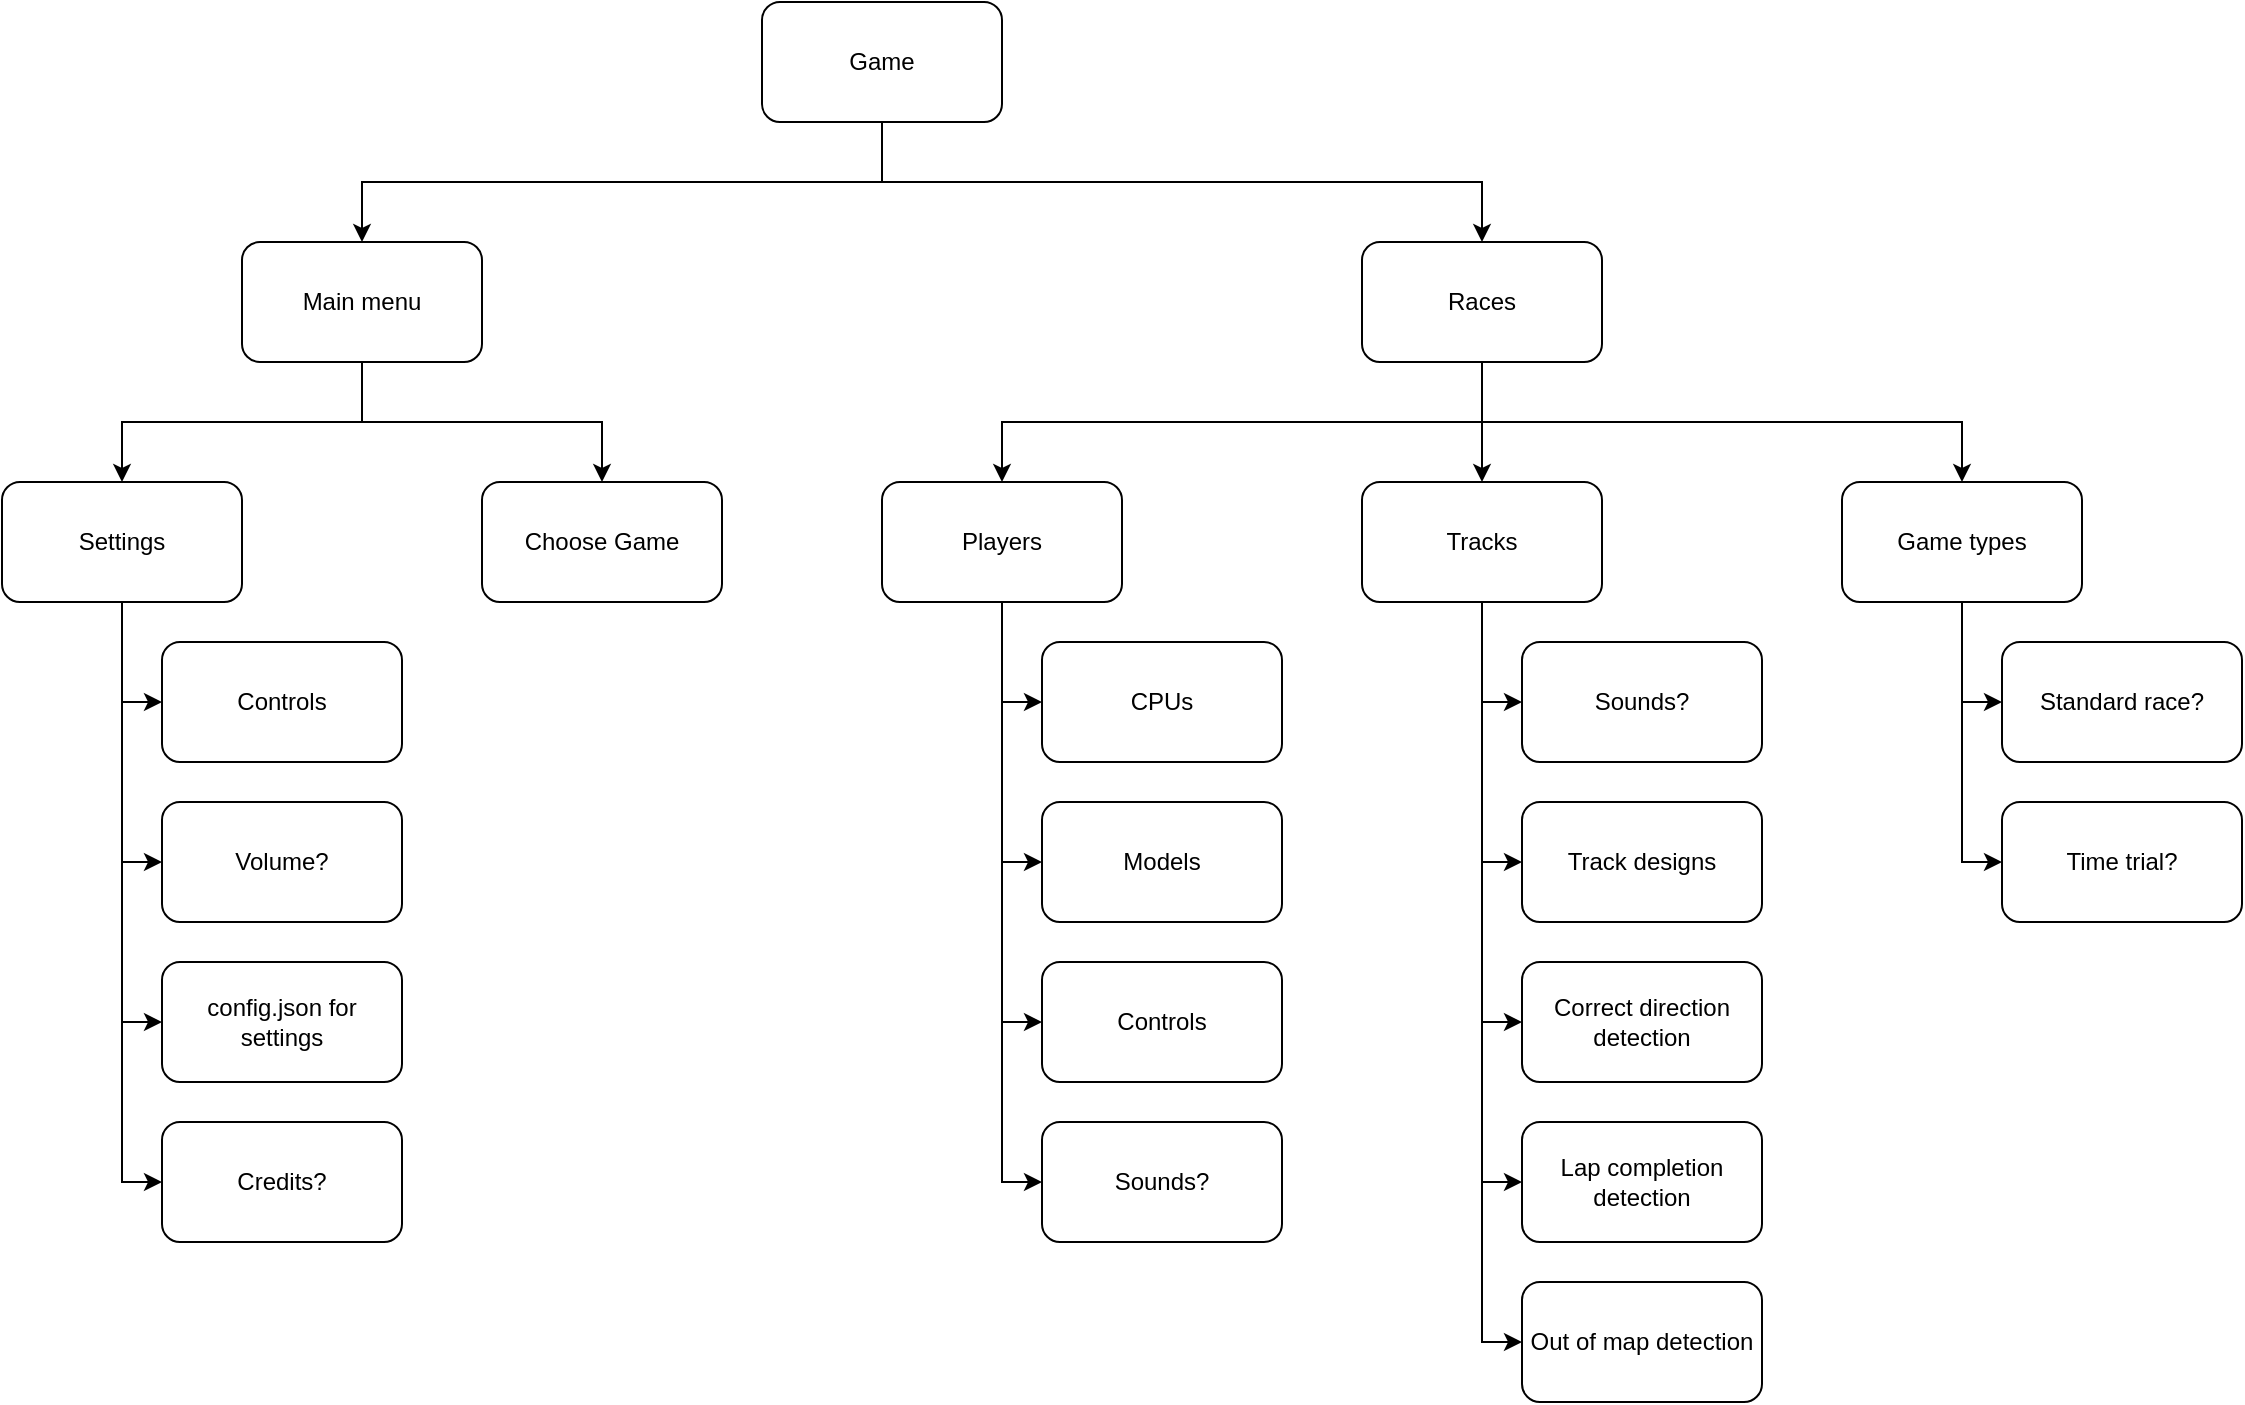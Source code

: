 <mxfile version="26.1.3">
  <diagram name="Page-1" id="E8dEKOCGTAyp-AwCP83N">
    <mxGraphModel dx="1253" dy="784" grid="1" gridSize="10" guides="1" tooltips="1" connect="1" arrows="1" fold="1" page="1" pageScale="1" pageWidth="2000" pageHeight="1100" math="0" shadow="0">
      <root>
        <mxCell id="0" />
        <mxCell id="1" parent="0" />
        <mxCell id="GNlZINtrsMvjbV6Qpo29-5" style="edgeStyle=orthogonalEdgeStyle;rounded=0;orthogonalLoop=1;jettySize=auto;html=1;exitX=0.5;exitY=1;exitDx=0;exitDy=0;entryX=0.5;entryY=0;entryDx=0;entryDy=0;" edge="1" parent="1" source="GNlZINtrsMvjbV6Qpo29-1" target="GNlZINtrsMvjbV6Qpo29-2">
          <mxGeometry relative="1" as="geometry" />
        </mxCell>
        <mxCell id="GNlZINtrsMvjbV6Qpo29-7" style="edgeStyle=orthogonalEdgeStyle;rounded=0;orthogonalLoop=1;jettySize=auto;html=1;exitX=0.5;exitY=1;exitDx=0;exitDy=0;entryX=0.5;entryY=0;entryDx=0;entryDy=0;" edge="1" parent="1" source="GNlZINtrsMvjbV6Qpo29-1" target="GNlZINtrsMvjbV6Qpo29-3">
          <mxGeometry relative="1" as="geometry" />
        </mxCell>
        <mxCell id="GNlZINtrsMvjbV6Qpo29-1" value="Game" style="rounded=1;whiteSpace=wrap;html=1;" vertex="1" parent="1">
          <mxGeometry x="740" y="40" width="120" height="60" as="geometry" />
        </mxCell>
        <mxCell id="GNlZINtrsMvjbV6Qpo29-12" style="edgeStyle=orthogonalEdgeStyle;rounded=0;orthogonalLoop=1;jettySize=auto;html=1;exitX=0.5;exitY=1;exitDx=0;exitDy=0;entryX=0.5;entryY=0;entryDx=0;entryDy=0;" edge="1" parent="1" source="GNlZINtrsMvjbV6Qpo29-2" target="GNlZINtrsMvjbV6Qpo29-8">
          <mxGeometry relative="1" as="geometry" />
        </mxCell>
        <mxCell id="GNlZINtrsMvjbV6Qpo29-36" style="edgeStyle=orthogonalEdgeStyle;rounded=0;orthogonalLoop=1;jettySize=auto;html=1;exitX=0.5;exitY=1;exitDx=0;exitDy=0;entryX=0.5;entryY=0;entryDx=0;entryDy=0;" edge="1" parent="1" source="GNlZINtrsMvjbV6Qpo29-2" target="GNlZINtrsMvjbV6Qpo29-9">
          <mxGeometry relative="1" as="geometry" />
        </mxCell>
        <mxCell id="GNlZINtrsMvjbV6Qpo29-2" value="Main menu" style="rounded=1;whiteSpace=wrap;html=1;" vertex="1" parent="1">
          <mxGeometry x="480" y="160" width="120" height="60" as="geometry" />
        </mxCell>
        <mxCell id="GNlZINtrsMvjbV6Qpo29-21" style="edgeStyle=orthogonalEdgeStyle;rounded=0;orthogonalLoop=1;jettySize=auto;html=1;exitX=0.5;exitY=1;exitDx=0;exitDy=0;entryX=0.5;entryY=0;entryDx=0;entryDy=0;" edge="1" parent="1" source="GNlZINtrsMvjbV6Qpo29-3" target="GNlZINtrsMvjbV6Qpo29-19">
          <mxGeometry relative="1" as="geometry" />
        </mxCell>
        <mxCell id="GNlZINtrsMvjbV6Qpo29-22" style="edgeStyle=orthogonalEdgeStyle;rounded=0;orthogonalLoop=1;jettySize=auto;html=1;exitX=0.5;exitY=1;exitDx=0;exitDy=0;entryX=0.5;entryY=0;entryDx=0;entryDy=0;" edge="1" parent="1" source="GNlZINtrsMvjbV6Qpo29-3" target="GNlZINtrsMvjbV6Qpo29-14">
          <mxGeometry relative="1" as="geometry" />
        </mxCell>
        <mxCell id="GNlZINtrsMvjbV6Qpo29-35" style="edgeStyle=orthogonalEdgeStyle;rounded=0;orthogonalLoop=1;jettySize=auto;html=1;exitX=0.5;exitY=1;exitDx=0;exitDy=0;entryX=0.5;entryY=0;entryDx=0;entryDy=0;" edge="1" parent="1" source="GNlZINtrsMvjbV6Qpo29-3" target="GNlZINtrsMvjbV6Qpo29-30">
          <mxGeometry relative="1" as="geometry" />
        </mxCell>
        <mxCell id="GNlZINtrsMvjbV6Qpo29-3" value="Races" style="rounded=1;whiteSpace=wrap;html=1;" vertex="1" parent="1">
          <mxGeometry x="1040" y="160" width="120" height="60" as="geometry" />
        </mxCell>
        <mxCell id="GNlZINtrsMvjbV6Qpo29-11" style="edgeStyle=orthogonalEdgeStyle;rounded=0;orthogonalLoop=1;jettySize=auto;html=1;exitX=0.5;exitY=1;exitDx=0;exitDy=0;entryX=0;entryY=0.5;entryDx=0;entryDy=0;" edge="1" parent="1" source="GNlZINtrsMvjbV6Qpo29-8" target="GNlZINtrsMvjbV6Qpo29-10">
          <mxGeometry relative="1" as="geometry" />
        </mxCell>
        <mxCell id="GNlZINtrsMvjbV6Qpo29-39" style="edgeStyle=orthogonalEdgeStyle;rounded=0;orthogonalLoop=1;jettySize=auto;html=1;exitX=0.5;exitY=1;exitDx=0;exitDy=0;entryX=0;entryY=0.5;entryDx=0;entryDy=0;" edge="1" parent="1" source="GNlZINtrsMvjbV6Qpo29-8" target="GNlZINtrsMvjbV6Qpo29-37">
          <mxGeometry relative="1" as="geometry" />
        </mxCell>
        <mxCell id="GNlZINtrsMvjbV6Qpo29-40" style="edgeStyle=orthogonalEdgeStyle;rounded=0;orthogonalLoop=1;jettySize=auto;html=1;exitX=0.5;exitY=1;exitDx=0;exitDy=0;entryX=0;entryY=0.5;entryDx=0;entryDy=0;" edge="1" parent="1" source="GNlZINtrsMvjbV6Qpo29-8" target="GNlZINtrsMvjbV6Qpo29-38">
          <mxGeometry relative="1" as="geometry" />
        </mxCell>
        <mxCell id="GNlZINtrsMvjbV6Qpo29-48" style="edgeStyle=orthogonalEdgeStyle;rounded=0;orthogonalLoop=1;jettySize=auto;html=1;exitX=0.5;exitY=1;exitDx=0;exitDy=0;entryX=0;entryY=0.5;entryDx=0;entryDy=0;" edge="1" parent="1" source="GNlZINtrsMvjbV6Qpo29-8" target="GNlZINtrsMvjbV6Qpo29-47">
          <mxGeometry relative="1" as="geometry" />
        </mxCell>
        <mxCell id="GNlZINtrsMvjbV6Qpo29-8" value="Settings" style="rounded=1;whiteSpace=wrap;html=1;" vertex="1" parent="1">
          <mxGeometry x="360" y="280" width="120" height="60" as="geometry" />
        </mxCell>
        <mxCell id="GNlZINtrsMvjbV6Qpo29-9" value="Choose Game" style="rounded=1;whiteSpace=wrap;html=1;" vertex="1" parent="1">
          <mxGeometry x="600" y="280" width="120" height="60" as="geometry" />
        </mxCell>
        <mxCell id="GNlZINtrsMvjbV6Qpo29-10" value="config.json for settings" style="rounded=1;whiteSpace=wrap;html=1;" vertex="1" parent="1">
          <mxGeometry x="440" y="520" width="120" height="60" as="geometry" />
        </mxCell>
        <mxCell id="GNlZINtrsMvjbV6Qpo29-13" value="Controls" style="rounded=1;whiteSpace=wrap;html=1;" vertex="1" parent="1">
          <mxGeometry x="880" y="520" width="120" height="60" as="geometry" />
        </mxCell>
        <mxCell id="GNlZINtrsMvjbV6Qpo29-27" style="edgeStyle=orthogonalEdgeStyle;rounded=0;orthogonalLoop=1;jettySize=auto;html=1;exitX=0.5;exitY=1;exitDx=0;exitDy=0;entryX=0;entryY=0.5;entryDx=0;entryDy=0;" edge="1" parent="1" source="GNlZINtrsMvjbV6Qpo29-14" target="GNlZINtrsMvjbV6Qpo29-20">
          <mxGeometry relative="1" as="geometry" />
        </mxCell>
        <mxCell id="GNlZINtrsMvjbV6Qpo29-29" style="edgeStyle=orthogonalEdgeStyle;rounded=0;orthogonalLoop=1;jettySize=auto;html=1;exitX=0.5;exitY=1;exitDx=0;exitDy=0;entryX=0;entryY=0.5;entryDx=0;entryDy=0;" edge="1" parent="1" source="GNlZINtrsMvjbV6Qpo29-14" target="GNlZINtrsMvjbV6Qpo29-28">
          <mxGeometry relative="1" as="geometry" />
        </mxCell>
        <mxCell id="GNlZINtrsMvjbV6Qpo29-43" style="edgeStyle=orthogonalEdgeStyle;rounded=0;orthogonalLoop=1;jettySize=auto;html=1;exitX=0.5;exitY=1;exitDx=0;exitDy=0;entryX=0;entryY=0.5;entryDx=0;entryDy=0;" edge="1" parent="1" source="GNlZINtrsMvjbV6Qpo29-14" target="GNlZINtrsMvjbV6Qpo29-42">
          <mxGeometry relative="1" as="geometry" />
        </mxCell>
        <mxCell id="GNlZINtrsMvjbV6Qpo29-44" style="edgeStyle=orthogonalEdgeStyle;rounded=0;orthogonalLoop=1;jettySize=auto;html=1;exitX=0.5;exitY=1;exitDx=0;exitDy=0;entryX=0;entryY=0.5;entryDx=0;entryDy=0;" edge="1" parent="1" source="GNlZINtrsMvjbV6Qpo29-14" target="GNlZINtrsMvjbV6Qpo29-41">
          <mxGeometry relative="1" as="geometry" />
        </mxCell>
        <mxCell id="GNlZINtrsMvjbV6Qpo29-46" style="edgeStyle=orthogonalEdgeStyle;rounded=0;orthogonalLoop=1;jettySize=auto;html=1;exitX=0.5;exitY=1;exitDx=0;exitDy=0;entryX=0;entryY=0.5;entryDx=0;entryDy=0;" edge="1" parent="1" source="GNlZINtrsMvjbV6Qpo29-14" target="GNlZINtrsMvjbV6Qpo29-45">
          <mxGeometry relative="1" as="geometry" />
        </mxCell>
        <mxCell id="GNlZINtrsMvjbV6Qpo29-14" value="Tracks" style="rounded=1;whiteSpace=wrap;html=1;" vertex="1" parent="1">
          <mxGeometry x="1040" y="280" width="120" height="60" as="geometry" />
        </mxCell>
        <mxCell id="GNlZINtrsMvjbV6Qpo29-15" value="Sounds?" style="rounded=1;whiteSpace=wrap;html=1;" vertex="1" parent="1">
          <mxGeometry x="880" y="600" width="120" height="60" as="geometry" />
        </mxCell>
        <mxCell id="GNlZINtrsMvjbV6Qpo29-16" value="Models" style="rounded=1;whiteSpace=wrap;html=1;" vertex="1" parent="1">
          <mxGeometry x="880" y="440" width="120" height="60" as="geometry" />
        </mxCell>
        <mxCell id="GNlZINtrsMvjbV6Qpo29-18" value="CPUs" style="rounded=1;whiteSpace=wrap;html=1;" vertex="1" parent="1">
          <mxGeometry x="880" y="360" width="120" height="60" as="geometry" />
        </mxCell>
        <mxCell id="GNlZINtrsMvjbV6Qpo29-23" style="edgeStyle=orthogonalEdgeStyle;rounded=0;orthogonalLoop=1;jettySize=auto;html=1;exitX=0.5;exitY=1;exitDx=0;exitDy=0;entryX=0;entryY=0.5;entryDx=0;entryDy=0;" edge="1" parent="1" source="GNlZINtrsMvjbV6Qpo29-19" target="GNlZINtrsMvjbV6Qpo29-13">
          <mxGeometry relative="1" as="geometry" />
        </mxCell>
        <mxCell id="GNlZINtrsMvjbV6Qpo29-24" style="edgeStyle=orthogonalEdgeStyle;rounded=0;orthogonalLoop=1;jettySize=auto;html=1;exitX=0.5;exitY=1;exitDx=0;exitDy=0;entryX=0;entryY=0.5;entryDx=0;entryDy=0;" edge="1" parent="1" source="GNlZINtrsMvjbV6Qpo29-19" target="GNlZINtrsMvjbV6Qpo29-16">
          <mxGeometry relative="1" as="geometry" />
        </mxCell>
        <mxCell id="GNlZINtrsMvjbV6Qpo29-25" style="edgeStyle=orthogonalEdgeStyle;rounded=0;orthogonalLoop=1;jettySize=auto;html=1;exitX=0.5;exitY=1;exitDx=0;exitDy=0;entryX=0;entryY=0.5;entryDx=0;entryDy=0;" edge="1" parent="1" source="GNlZINtrsMvjbV6Qpo29-19" target="GNlZINtrsMvjbV6Qpo29-18">
          <mxGeometry relative="1" as="geometry" />
        </mxCell>
        <mxCell id="GNlZINtrsMvjbV6Qpo29-26" style="edgeStyle=orthogonalEdgeStyle;rounded=0;orthogonalLoop=1;jettySize=auto;html=1;exitX=0.5;exitY=1;exitDx=0;exitDy=0;entryX=0;entryY=0.5;entryDx=0;entryDy=0;" edge="1" parent="1" source="GNlZINtrsMvjbV6Qpo29-19" target="GNlZINtrsMvjbV6Qpo29-15">
          <mxGeometry relative="1" as="geometry" />
        </mxCell>
        <mxCell id="GNlZINtrsMvjbV6Qpo29-19" value="Players" style="rounded=1;whiteSpace=wrap;html=1;" vertex="1" parent="1">
          <mxGeometry x="800" y="280" width="120" height="60" as="geometry" />
        </mxCell>
        <mxCell id="GNlZINtrsMvjbV6Qpo29-20" value="Track designs" style="rounded=1;whiteSpace=wrap;html=1;" vertex="1" parent="1">
          <mxGeometry x="1120" y="440" width="120" height="60" as="geometry" />
        </mxCell>
        <mxCell id="GNlZINtrsMvjbV6Qpo29-28" value="Sounds?" style="rounded=1;whiteSpace=wrap;html=1;" vertex="1" parent="1">
          <mxGeometry x="1120" y="360" width="120" height="60" as="geometry" />
        </mxCell>
        <mxCell id="GNlZINtrsMvjbV6Qpo29-33" style="edgeStyle=orthogonalEdgeStyle;rounded=0;orthogonalLoop=1;jettySize=auto;html=1;exitX=0.5;exitY=1;exitDx=0;exitDy=0;entryX=0;entryY=0.5;entryDx=0;entryDy=0;" edge="1" parent="1" source="GNlZINtrsMvjbV6Qpo29-30" target="GNlZINtrsMvjbV6Qpo29-31">
          <mxGeometry relative="1" as="geometry" />
        </mxCell>
        <mxCell id="GNlZINtrsMvjbV6Qpo29-34" style="edgeStyle=orthogonalEdgeStyle;rounded=0;orthogonalLoop=1;jettySize=auto;html=1;exitX=0.5;exitY=1;exitDx=0;exitDy=0;entryX=0;entryY=0.5;entryDx=0;entryDy=0;" edge="1" parent="1" source="GNlZINtrsMvjbV6Qpo29-30" target="GNlZINtrsMvjbV6Qpo29-32">
          <mxGeometry relative="1" as="geometry" />
        </mxCell>
        <mxCell id="GNlZINtrsMvjbV6Qpo29-30" value="Game types" style="rounded=1;whiteSpace=wrap;html=1;" vertex="1" parent="1">
          <mxGeometry x="1280" y="280" width="120" height="60" as="geometry" />
        </mxCell>
        <mxCell id="GNlZINtrsMvjbV6Qpo29-31" value="Time trial?" style="rounded=1;whiteSpace=wrap;html=1;" vertex="1" parent="1">
          <mxGeometry x="1360" y="440" width="120" height="60" as="geometry" />
        </mxCell>
        <mxCell id="GNlZINtrsMvjbV6Qpo29-32" value="Standard race?" style="rounded=1;whiteSpace=wrap;html=1;" vertex="1" parent="1">
          <mxGeometry x="1360" y="360" width="120" height="60" as="geometry" />
        </mxCell>
        <mxCell id="GNlZINtrsMvjbV6Qpo29-37" value="Volume?" style="rounded=1;whiteSpace=wrap;html=1;" vertex="1" parent="1">
          <mxGeometry x="440" y="440" width="120" height="60" as="geometry" />
        </mxCell>
        <mxCell id="GNlZINtrsMvjbV6Qpo29-38" value="Controls" style="rounded=1;whiteSpace=wrap;html=1;" vertex="1" parent="1">
          <mxGeometry x="440" y="360" width="120" height="60" as="geometry" />
        </mxCell>
        <mxCell id="GNlZINtrsMvjbV6Qpo29-41" value="Lap completion detection" style="rounded=1;whiteSpace=wrap;html=1;" vertex="1" parent="1">
          <mxGeometry x="1120" y="600" width="120" height="60" as="geometry" />
        </mxCell>
        <mxCell id="GNlZINtrsMvjbV6Qpo29-42" value="Correct direction detection" style="rounded=1;whiteSpace=wrap;html=1;" vertex="1" parent="1">
          <mxGeometry x="1120" y="520" width="120" height="60" as="geometry" />
        </mxCell>
        <mxCell id="GNlZINtrsMvjbV6Qpo29-45" value="Out of map detection" style="rounded=1;whiteSpace=wrap;html=1;" vertex="1" parent="1">
          <mxGeometry x="1120" y="680" width="120" height="60" as="geometry" />
        </mxCell>
        <mxCell id="GNlZINtrsMvjbV6Qpo29-47" value="Credits?" style="rounded=1;whiteSpace=wrap;html=1;" vertex="1" parent="1">
          <mxGeometry x="440" y="600" width="120" height="60" as="geometry" />
        </mxCell>
      </root>
    </mxGraphModel>
  </diagram>
</mxfile>

